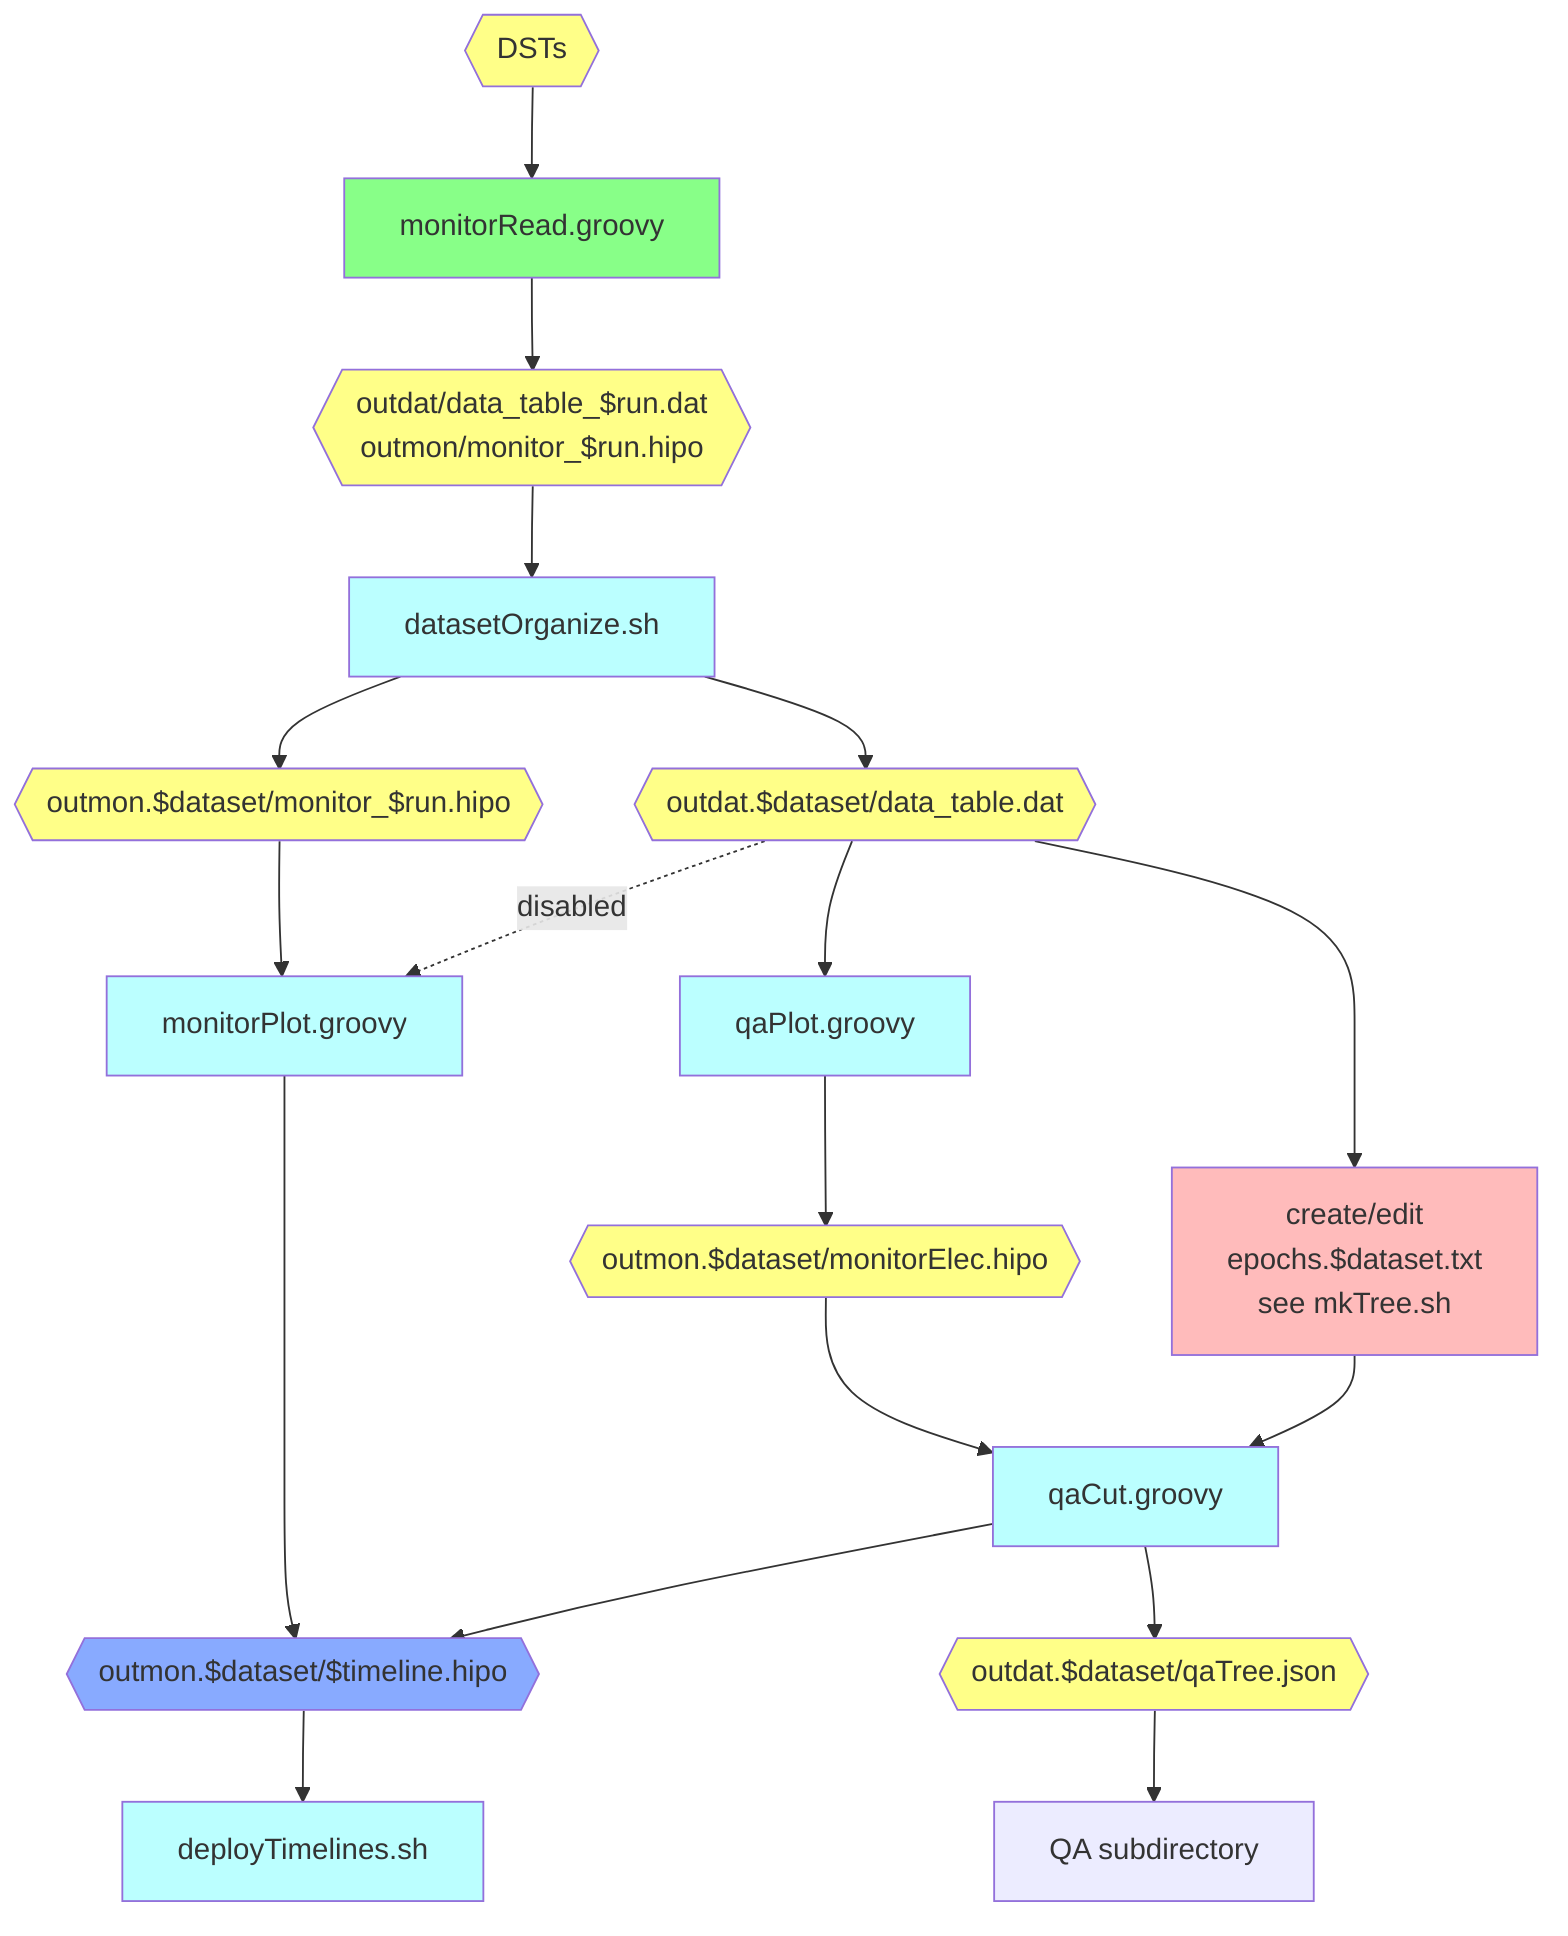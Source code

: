 graph TD;
    dst{{DSTs}}:::data --> monitorRead[monitorRead.groovy]:::exeSlurm;
    monitorRead --> monitorReadOut{{outdat/data_table_$run.dat<br>outmon/monitor_$run.hipo}}:::data;
    monitorReadOut --> do[datasetOrganize.sh]:::exeTimeline;
    do --> dm{{outmon.$dataset/monitor_$run.hipo}}:::data
    do --> dt{{outdat.$dataset/data_table.dat}}:::data
    
    dm --> monitorPlot[monitorPlot.groovy]:::exeTimeline;
    monitorPlot --> tl{{outmon.$dataset/$timeline.hipo}}:::timeline;
    
    dt -.-> |disabled|monitorPlot
    dt --> qaPlot[qaPlot.groovy]:::exeTimeline;
    dt --> man[create/edit<br>epochs.$dataset.txt<br>see mkTree.sh]:::manual;
    qaPlot --> monitorElec{{outmon.$dataset/monitorElec.hipo}}:::data;
    monitorElec --> qaCut[qaCut.groovy]:::exeTimeline;
    man --> qaCut;
    qaCut --> tl;
    qaCut --> qaTree{{outdat.$dataset/qaTree.json}}:::data
    qaTree --> cd[QA subdirectory]
    
    tl --> deploy[deployTimelines.sh]:::exeTimeline;
    
 
    
    
    classDef data fill:#ff8;
    classDef exeSlurm fill:#8f8;
    classDef exeTimeline fill:#bff;
    classDef manual fill:#fbb;
    classDef timeline fill:#8af;
    classDef qa fill:#f8f;